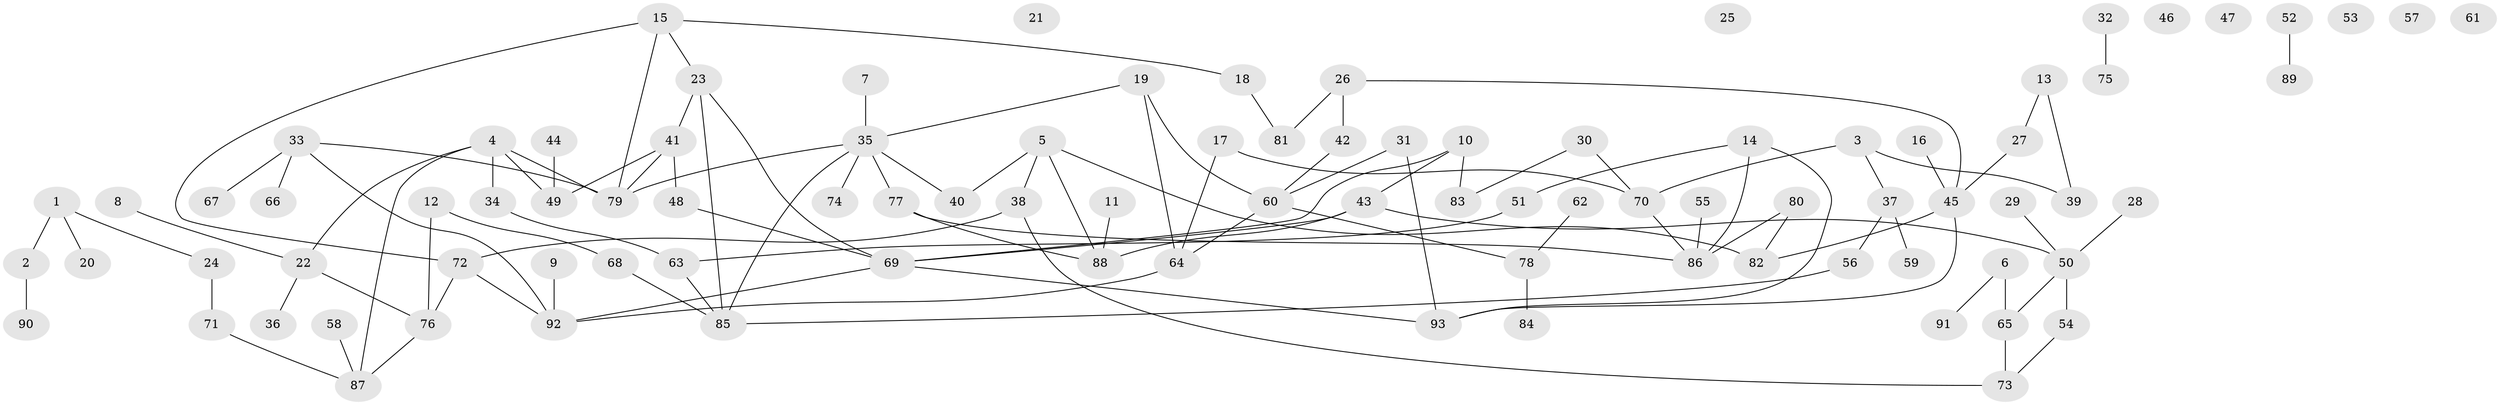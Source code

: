 // coarse degree distribution, {3: 0.1935483870967742, 5: 0.12903225806451613, 1: 0.1935483870967742, 6: 0.04838709677419355, 2: 0.1935483870967742, 4: 0.08064516129032258, 0: 0.14516129032258066, 8: 0.016129032258064516}
// Generated by graph-tools (version 1.1) at 2025/23/03/03/25 07:23:27]
// undirected, 93 vertices, 112 edges
graph export_dot {
graph [start="1"]
  node [color=gray90,style=filled];
  1;
  2;
  3;
  4;
  5;
  6;
  7;
  8;
  9;
  10;
  11;
  12;
  13;
  14;
  15;
  16;
  17;
  18;
  19;
  20;
  21;
  22;
  23;
  24;
  25;
  26;
  27;
  28;
  29;
  30;
  31;
  32;
  33;
  34;
  35;
  36;
  37;
  38;
  39;
  40;
  41;
  42;
  43;
  44;
  45;
  46;
  47;
  48;
  49;
  50;
  51;
  52;
  53;
  54;
  55;
  56;
  57;
  58;
  59;
  60;
  61;
  62;
  63;
  64;
  65;
  66;
  67;
  68;
  69;
  70;
  71;
  72;
  73;
  74;
  75;
  76;
  77;
  78;
  79;
  80;
  81;
  82;
  83;
  84;
  85;
  86;
  87;
  88;
  89;
  90;
  91;
  92;
  93;
  1 -- 2;
  1 -- 20;
  1 -- 24;
  2 -- 90;
  3 -- 37;
  3 -- 39;
  3 -- 70;
  4 -- 22;
  4 -- 34;
  4 -- 49;
  4 -- 79;
  4 -- 87;
  5 -- 38;
  5 -- 40;
  5 -- 82;
  5 -- 88;
  6 -- 65;
  6 -- 91;
  7 -- 35;
  8 -- 22;
  9 -- 92;
  10 -- 43;
  10 -- 69;
  10 -- 83;
  11 -- 88;
  12 -- 68;
  12 -- 76;
  13 -- 27;
  13 -- 39;
  14 -- 51;
  14 -- 86;
  14 -- 93;
  15 -- 18;
  15 -- 23;
  15 -- 72;
  15 -- 79;
  16 -- 45;
  17 -- 64;
  17 -- 70;
  18 -- 81;
  19 -- 35;
  19 -- 60;
  19 -- 64;
  22 -- 36;
  22 -- 76;
  23 -- 41;
  23 -- 69;
  23 -- 85;
  24 -- 71;
  26 -- 42;
  26 -- 45;
  26 -- 81;
  27 -- 45;
  28 -- 50;
  29 -- 50;
  30 -- 70;
  30 -- 83;
  31 -- 60;
  31 -- 93;
  32 -- 75;
  33 -- 66;
  33 -- 67;
  33 -- 79;
  33 -- 92;
  34 -- 63;
  35 -- 40;
  35 -- 74;
  35 -- 77;
  35 -- 79;
  35 -- 85;
  37 -- 56;
  37 -- 59;
  38 -- 72;
  38 -- 73;
  41 -- 48;
  41 -- 49;
  41 -- 79;
  42 -- 60;
  43 -- 50;
  43 -- 69;
  43 -- 88;
  44 -- 49;
  45 -- 82;
  45 -- 93;
  48 -- 69;
  50 -- 54;
  50 -- 65;
  51 -- 63;
  52 -- 89;
  54 -- 73;
  55 -- 86;
  56 -- 85;
  58 -- 87;
  60 -- 64;
  60 -- 78;
  62 -- 78;
  63 -- 85;
  64 -- 92;
  65 -- 73;
  68 -- 85;
  69 -- 92;
  69 -- 93;
  70 -- 86;
  71 -- 87;
  72 -- 76;
  72 -- 92;
  76 -- 87;
  77 -- 86;
  77 -- 88;
  78 -- 84;
  80 -- 82;
  80 -- 86;
}
